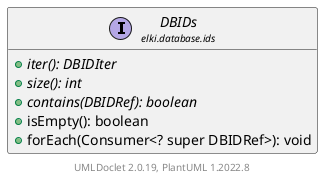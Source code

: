 @startuml
    remove .*\.(Instance|Par|Parameterizer|Factory)$
    set namespaceSeparator none
    hide empty fields
    hide empty methods

    interface "<size:14>DBIDs\n<size:10>elki.database.ids" as elki.database.ids.DBIDs [[DBIDs.html]] {
        {abstract} +iter(): DBIDIter
        {abstract} +size(): int
        {abstract} +contains(DBIDRef): boolean
        +isEmpty(): boolean
        +forEach(Consumer<? super DBIDRef>): void
    }

    center footer UMLDoclet 2.0.19, PlantUML 1.2022.8
@enduml
